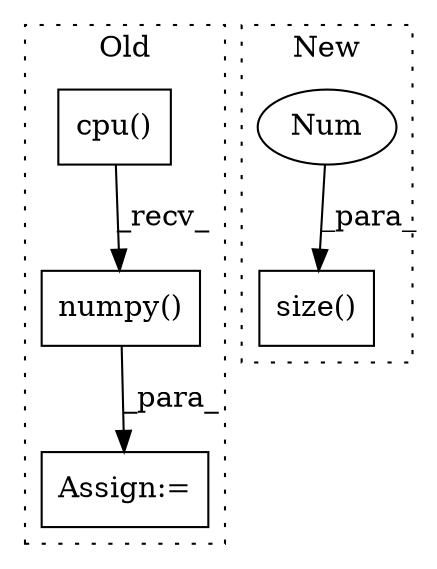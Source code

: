 digraph G {
subgraph cluster0 {
1 [label="cpu()" a="75" s="6584" l="15" shape="box"];
4 [label="numpy()" a="75" s="6584" l="32" shape="box"];
5 [label="Assign:=" a="68" s="6575" l="4" shape="box"];
label = "Old";
style="dotted";
}
subgraph cluster1 {
2 [label="size()" a="75" s="6403,6416" l="12,1" shape="box"];
3 [label="Num" a="76" s="6415" l="1" shape="ellipse"];
label = "New";
style="dotted";
}
1 -> 4 [label="_recv_"];
3 -> 2 [label="_para_"];
4 -> 5 [label="_para_"];
}